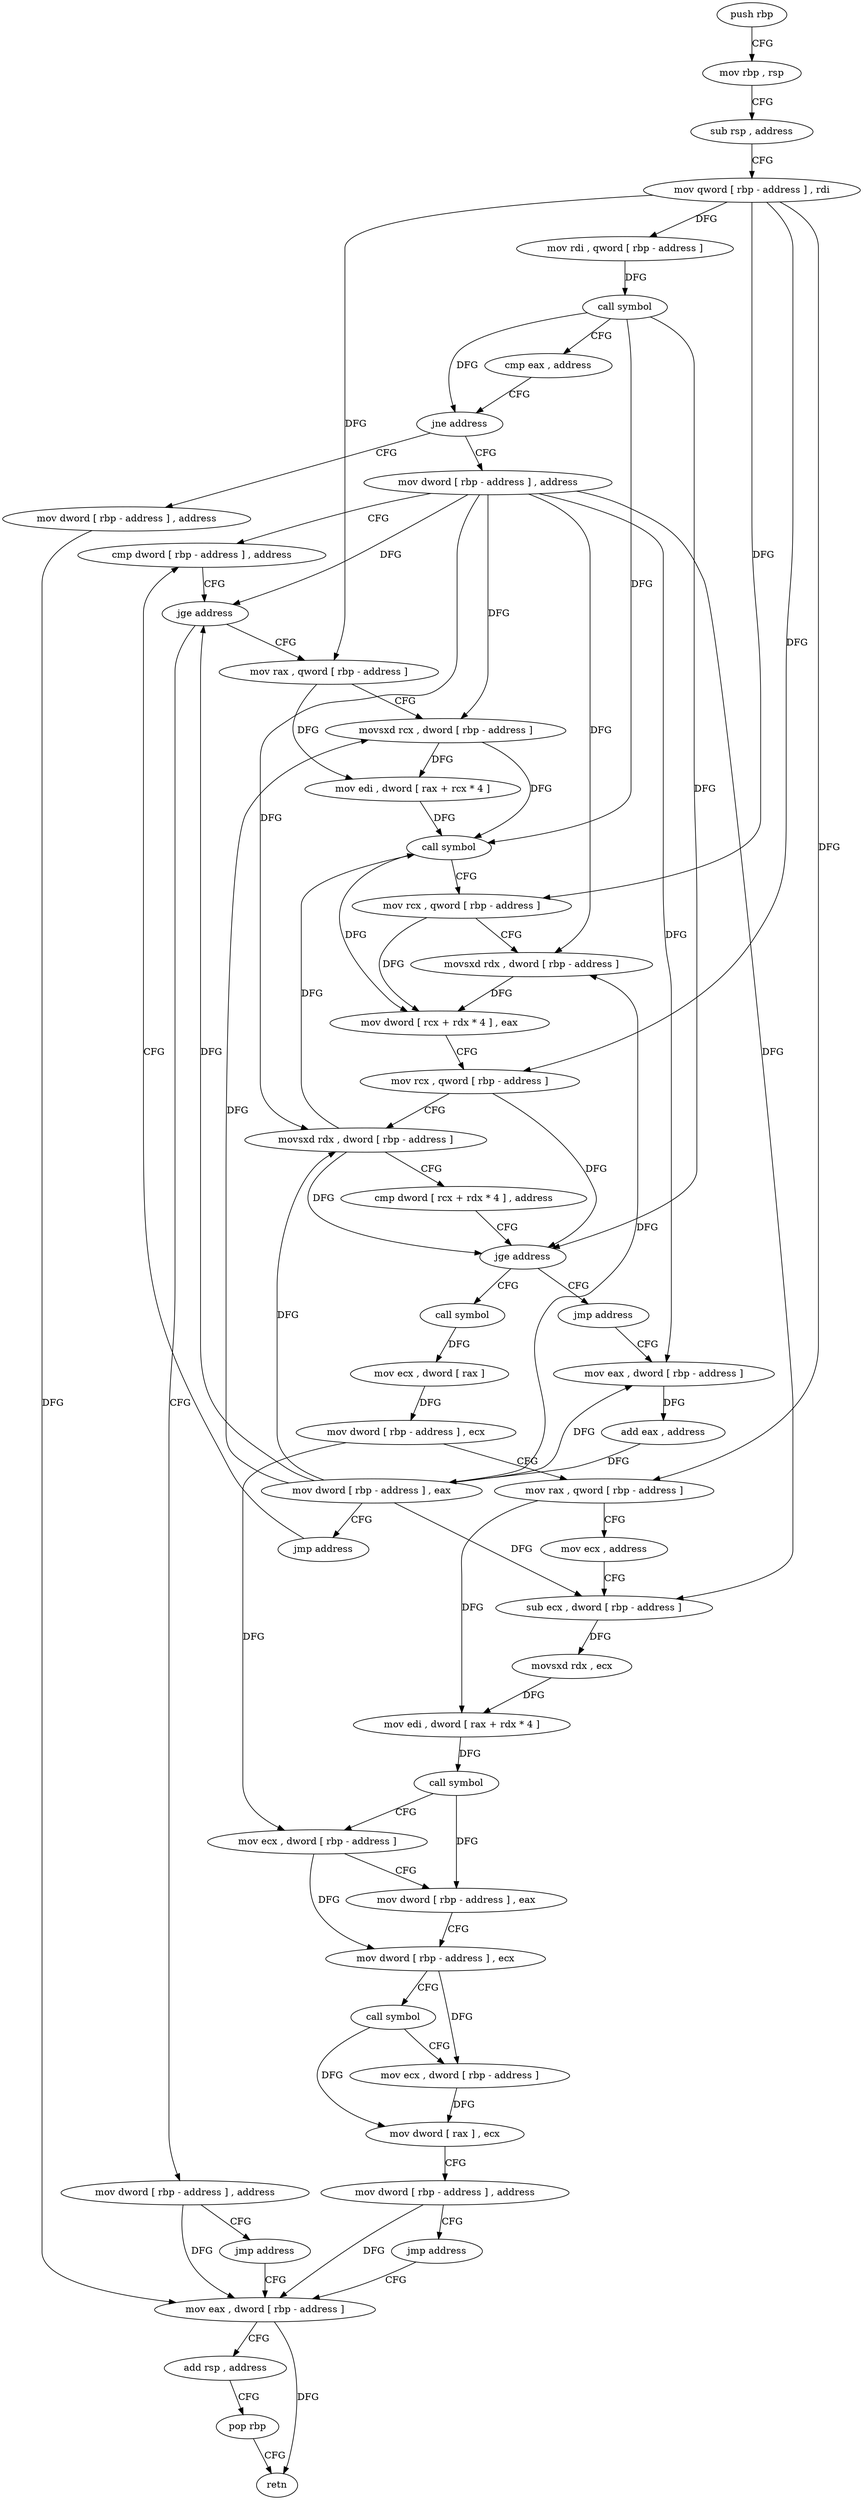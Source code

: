 digraph "func" {
"4247360" [label = "push rbp" ]
"4247361" [label = "mov rbp , rsp" ]
"4247364" [label = "sub rsp , address" ]
"4247368" [label = "mov qword [ rbp - address ] , rdi" ]
"4247372" [label = "mov rdi , qword [ rbp - address ]" ]
"4247376" [label = "call symbol" ]
"4247381" [label = "cmp eax , address" ]
"4247384" [label = "jne address" ]
"4247547" [label = "mov dword [ rbp - address ] , address" ]
"4247390" [label = "mov dword [ rbp - address ] , address" ]
"4247554" [label = "mov eax , dword [ rbp - address ]" ]
"4247397" [label = "cmp dword [ rbp - address ] , address" ]
"4247535" [label = "mov dword [ rbp - address ] , address" ]
"4247542" [label = "jmp address" ]
"4247407" [label = "mov rax , qword [ rbp - address ]" ]
"4247411" [label = "movsxd rcx , dword [ rbp - address ]" ]
"4247415" [label = "mov edi , dword [ rax + rcx * 4 ]" ]
"4247418" [label = "call symbol" ]
"4247423" [label = "mov rcx , qword [ rbp - address ]" ]
"4247427" [label = "movsxd rdx , dword [ rbp - address ]" ]
"4247431" [label = "mov dword [ rcx + rdx * 4 ] , eax" ]
"4247434" [label = "mov rcx , qword [ rbp - address ]" ]
"4247438" [label = "movsxd rdx , dword [ rbp - address ]" ]
"4247442" [label = "cmp dword [ rcx + rdx * 4 ] , address" ]
"4247446" [label = "jge address" ]
"4247516" [label = "jmp address" ]
"4247452" [label = "call symbol" ]
"4247557" [label = "add rsp , address" ]
"4247561" [label = "pop rbp" ]
"4247562" [label = "retn" ]
"4247521" [label = "mov eax , dword [ rbp - address ]" ]
"4247457" [label = "mov ecx , dword [ rax ]" ]
"4247459" [label = "mov dword [ rbp - address ] , ecx" ]
"4247462" [label = "mov rax , qword [ rbp - address ]" ]
"4247466" [label = "mov ecx , address" ]
"4247471" [label = "sub ecx , dword [ rbp - address ]" ]
"4247474" [label = "movsxd rdx , ecx" ]
"4247477" [label = "mov edi , dword [ rax + rdx * 4 ]" ]
"4247480" [label = "call symbol" ]
"4247485" [label = "mov ecx , dword [ rbp - address ]" ]
"4247488" [label = "mov dword [ rbp - address ] , eax" ]
"4247491" [label = "mov dword [ rbp - address ] , ecx" ]
"4247494" [label = "call symbol" ]
"4247499" [label = "mov ecx , dword [ rbp - address ]" ]
"4247502" [label = "mov dword [ rax ] , ecx" ]
"4247504" [label = "mov dword [ rbp - address ] , address" ]
"4247511" [label = "jmp address" ]
"4247524" [label = "add eax , address" ]
"4247527" [label = "mov dword [ rbp - address ] , eax" ]
"4247530" [label = "jmp address" ]
"4247401" [label = "jge address" ]
"4247360" -> "4247361" [ label = "CFG" ]
"4247361" -> "4247364" [ label = "CFG" ]
"4247364" -> "4247368" [ label = "CFG" ]
"4247368" -> "4247372" [ label = "DFG" ]
"4247368" -> "4247407" [ label = "DFG" ]
"4247368" -> "4247423" [ label = "DFG" ]
"4247368" -> "4247434" [ label = "DFG" ]
"4247368" -> "4247462" [ label = "DFG" ]
"4247372" -> "4247376" [ label = "DFG" ]
"4247376" -> "4247381" [ label = "CFG" ]
"4247376" -> "4247384" [ label = "DFG" ]
"4247376" -> "4247418" [ label = "DFG" ]
"4247376" -> "4247446" [ label = "DFG" ]
"4247381" -> "4247384" [ label = "CFG" ]
"4247384" -> "4247547" [ label = "CFG" ]
"4247384" -> "4247390" [ label = "CFG" ]
"4247547" -> "4247554" [ label = "DFG" ]
"4247390" -> "4247397" [ label = "CFG" ]
"4247390" -> "4247401" [ label = "DFG" ]
"4247390" -> "4247411" [ label = "DFG" ]
"4247390" -> "4247427" [ label = "DFG" ]
"4247390" -> "4247438" [ label = "DFG" ]
"4247390" -> "4247471" [ label = "DFG" ]
"4247390" -> "4247521" [ label = "DFG" ]
"4247554" -> "4247557" [ label = "CFG" ]
"4247554" -> "4247562" [ label = "DFG" ]
"4247397" -> "4247401" [ label = "CFG" ]
"4247535" -> "4247542" [ label = "CFG" ]
"4247535" -> "4247554" [ label = "DFG" ]
"4247542" -> "4247554" [ label = "CFG" ]
"4247407" -> "4247411" [ label = "CFG" ]
"4247407" -> "4247415" [ label = "DFG" ]
"4247411" -> "4247415" [ label = "DFG" ]
"4247411" -> "4247418" [ label = "DFG" ]
"4247415" -> "4247418" [ label = "DFG" ]
"4247418" -> "4247423" [ label = "CFG" ]
"4247418" -> "4247431" [ label = "DFG" ]
"4247423" -> "4247427" [ label = "CFG" ]
"4247423" -> "4247431" [ label = "DFG" ]
"4247427" -> "4247431" [ label = "DFG" ]
"4247431" -> "4247434" [ label = "CFG" ]
"4247434" -> "4247438" [ label = "CFG" ]
"4247434" -> "4247446" [ label = "DFG" ]
"4247438" -> "4247442" [ label = "CFG" ]
"4247438" -> "4247418" [ label = "DFG" ]
"4247438" -> "4247446" [ label = "DFG" ]
"4247442" -> "4247446" [ label = "CFG" ]
"4247446" -> "4247516" [ label = "CFG" ]
"4247446" -> "4247452" [ label = "CFG" ]
"4247516" -> "4247521" [ label = "CFG" ]
"4247452" -> "4247457" [ label = "DFG" ]
"4247557" -> "4247561" [ label = "CFG" ]
"4247561" -> "4247562" [ label = "CFG" ]
"4247521" -> "4247524" [ label = "DFG" ]
"4247457" -> "4247459" [ label = "DFG" ]
"4247459" -> "4247462" [ label = "CFG" ]
"4247459" -> "4247485" [ label = "DFG" ]
"4247462" -> "4247466" [ label = "CFG" ]
"4247462" -> "4247477" [ label = "DFG" ]
"4247466" -> "4247471" [ label = "CFG" ]
"4247471" -> "4247474" [ label = "DFG" ]
"4247474" -> "4247477" [ label = "DFG" ]
"4247477" -> "4247480" [ label = "DFG" ]
"4247480" -> "4247485" [ label = "CFG" ]
"4247480" -> "4247488" [ label = "DFG" ]
"4247485" -> "4247488" [ label = "CFG" ]
"4247485" -> "4247491" [ label = "DFG" ]
"4247488" -> "4247491" [ label = "CFG" ]
"4247491" -> "4247494" [ label = "CFG" ]
"4247491" -> "4247499" [ label = "DFG" ]
"4247494" -> "4247499" [ label = "CFG" ]
"4247494" -> "4247502" [ label = "DFG" ]
"4247499" -> "4247502" [ label = "DFG" ]
"4247502" -> "4247504" [ label = "CFG" ]
"4247504" -> "4247511" [ label = "CFG" ]
"4247504" -> "4247554" [ label = "DFG" ]
"4247511" -> "4247554" [ label = "CFG" ]
"4247524" -> "4247527" [ label = "DFG" ]
"4247527" -> "4247530" [ label = "CFG" ]
"4247527" -> "4247401" [ label = "DFG" ]
"4247527" -> "4247411" [ label = "DFG" ]
"4247527" -> "4247427" [ label = "DFG" ]
"4247527" -> "4247438" [ label = "DFG" ]
"4247527" -> "4247471" [ label = "DFG" ]
"4247527" -> "4247521" [ label = "DFG" ]
"4247530" -> "4247397" [ label = "CFG" ]
"4247401" -> "4247535" [ label = "CFG" ]
"4247401" -> "4247407" [ label = "CFG" ]
}
